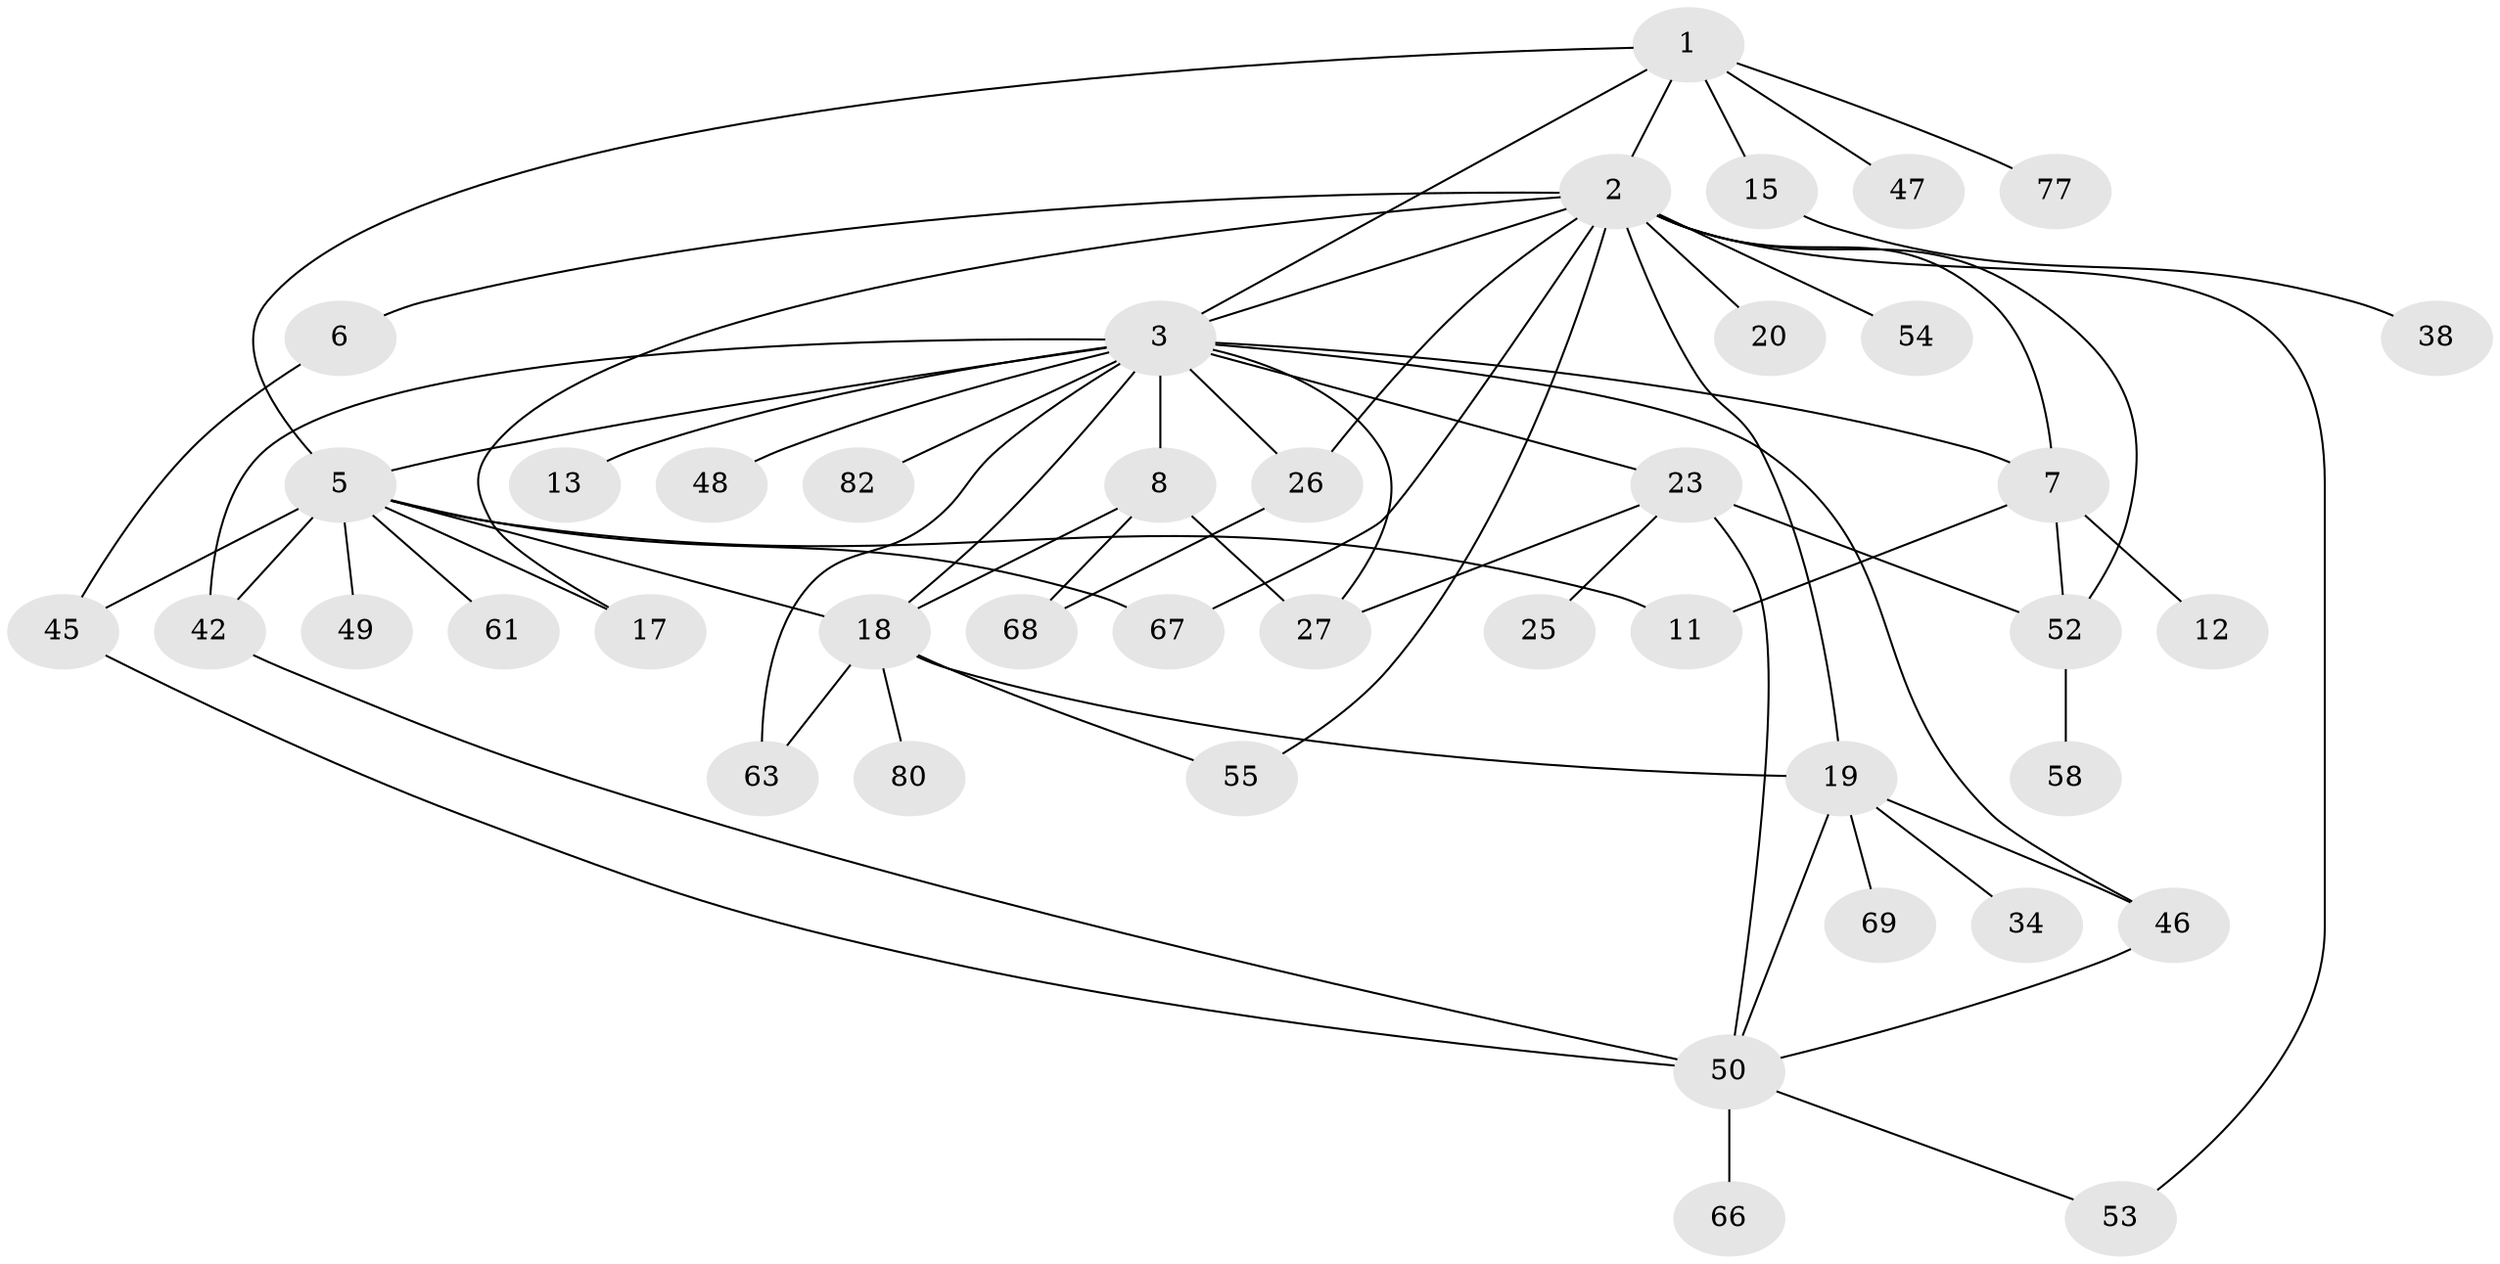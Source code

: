 // original degree distribution, {6: 0.011764705882352941, 7: 0.047058823529411764, 8: 0.011764705882352941, 5: 0.058823529411764705, 3: 0.16470588235294117, 2: 0.3764705882352941, 4: 0.08235294117647059, 1: 0.24705882352941178}
// Generated by graph-tools (version 1.1) at 2025/13/03/09/25 04:13:16]
// undirected, 42 vertices, 66 edges
graph export_dot {
graph [start="1"]
  node [color=gray90,style=filled];
  1;
  2 [super="+16+9+14"];
  3 [super="+72+62+4+24"];
  5 [super="+22+31"];
  6 [super="+10"];
  7;
  8 [super="+30"];
  11;
  12;
  13 [super="+43"];
  15 [super="+21"];
  17 [super="+41"];
  18 [super="+57"];
  19 [super="+29+32"];
  20 [super="+39"];
  23;
  25 [super="+35"];
  26 [super="+28"];
  27 [super="+73+71+70"];
  34 [super="+56"];
  38 [super="+79"];
  42;
  45 [super="+83"];
  46 [super="+60"];
  47 [super="+59"];
  48;
  49;
  50 [super="+64"];
  52 [super="+76"];
  53;
  54;
  55;
  58;
  61;
  63;
  66;
  67;
  68;
  69;
  77;
  80;
  82;
  1 -- 2;
  1 -- 3;
  1 -- 5;
  1 -- 15;
  1 -- 47;
  1 -- 77;
  2 -- 6;
  2 -- 7;
  2 -- 19;
  2 -- 3;
  2 -- 67;
  2 -- 53;
  2 -- 55;
  2 -- 26;
  2 -- 20 [weight=2];
  2 -- 52;
  2 -- 17;
  2 -- 54;
  3 -- 8;
  3 -- 13;
  3 -- 18;
  3 -- 7;
  3 -- 63;
  3 -- 48;
  3 -- 82;
  3 -- 23;
  3 -- 27;
  3 -- 46;
  3 -- 5;
  3 -- 26;
  3 -- 42;
  5 -- 18;
  5 -- 61;
  5 -- 67;
  5 -- 42;
  5 -- 11;
  5 -- 45;
  5 -- 17;
  5 -- 49;
  6 -- 45;
  7 -- 11;
  7 -- 12;
  7 -- 52;
  8 -- 18;
  8 -- 27;
  8 -- 68;
  15 -- 38;
  18 -- 19;
  18 -- 63;
  18 -- 80;
  18 -- 55;
  19 -- 34;
  19 -- 50;
  19 -- 69;
  19 -- 46;
  23 -- 25;
  23 -- 50;
  23 -- 27;
  23 -- 52;
  26 -- 68;
  42 -- 50;
  45 -- 50;
  46 -- 50;
  50 -- 53;
  50 -- 66;
  52 -- 58;
}
